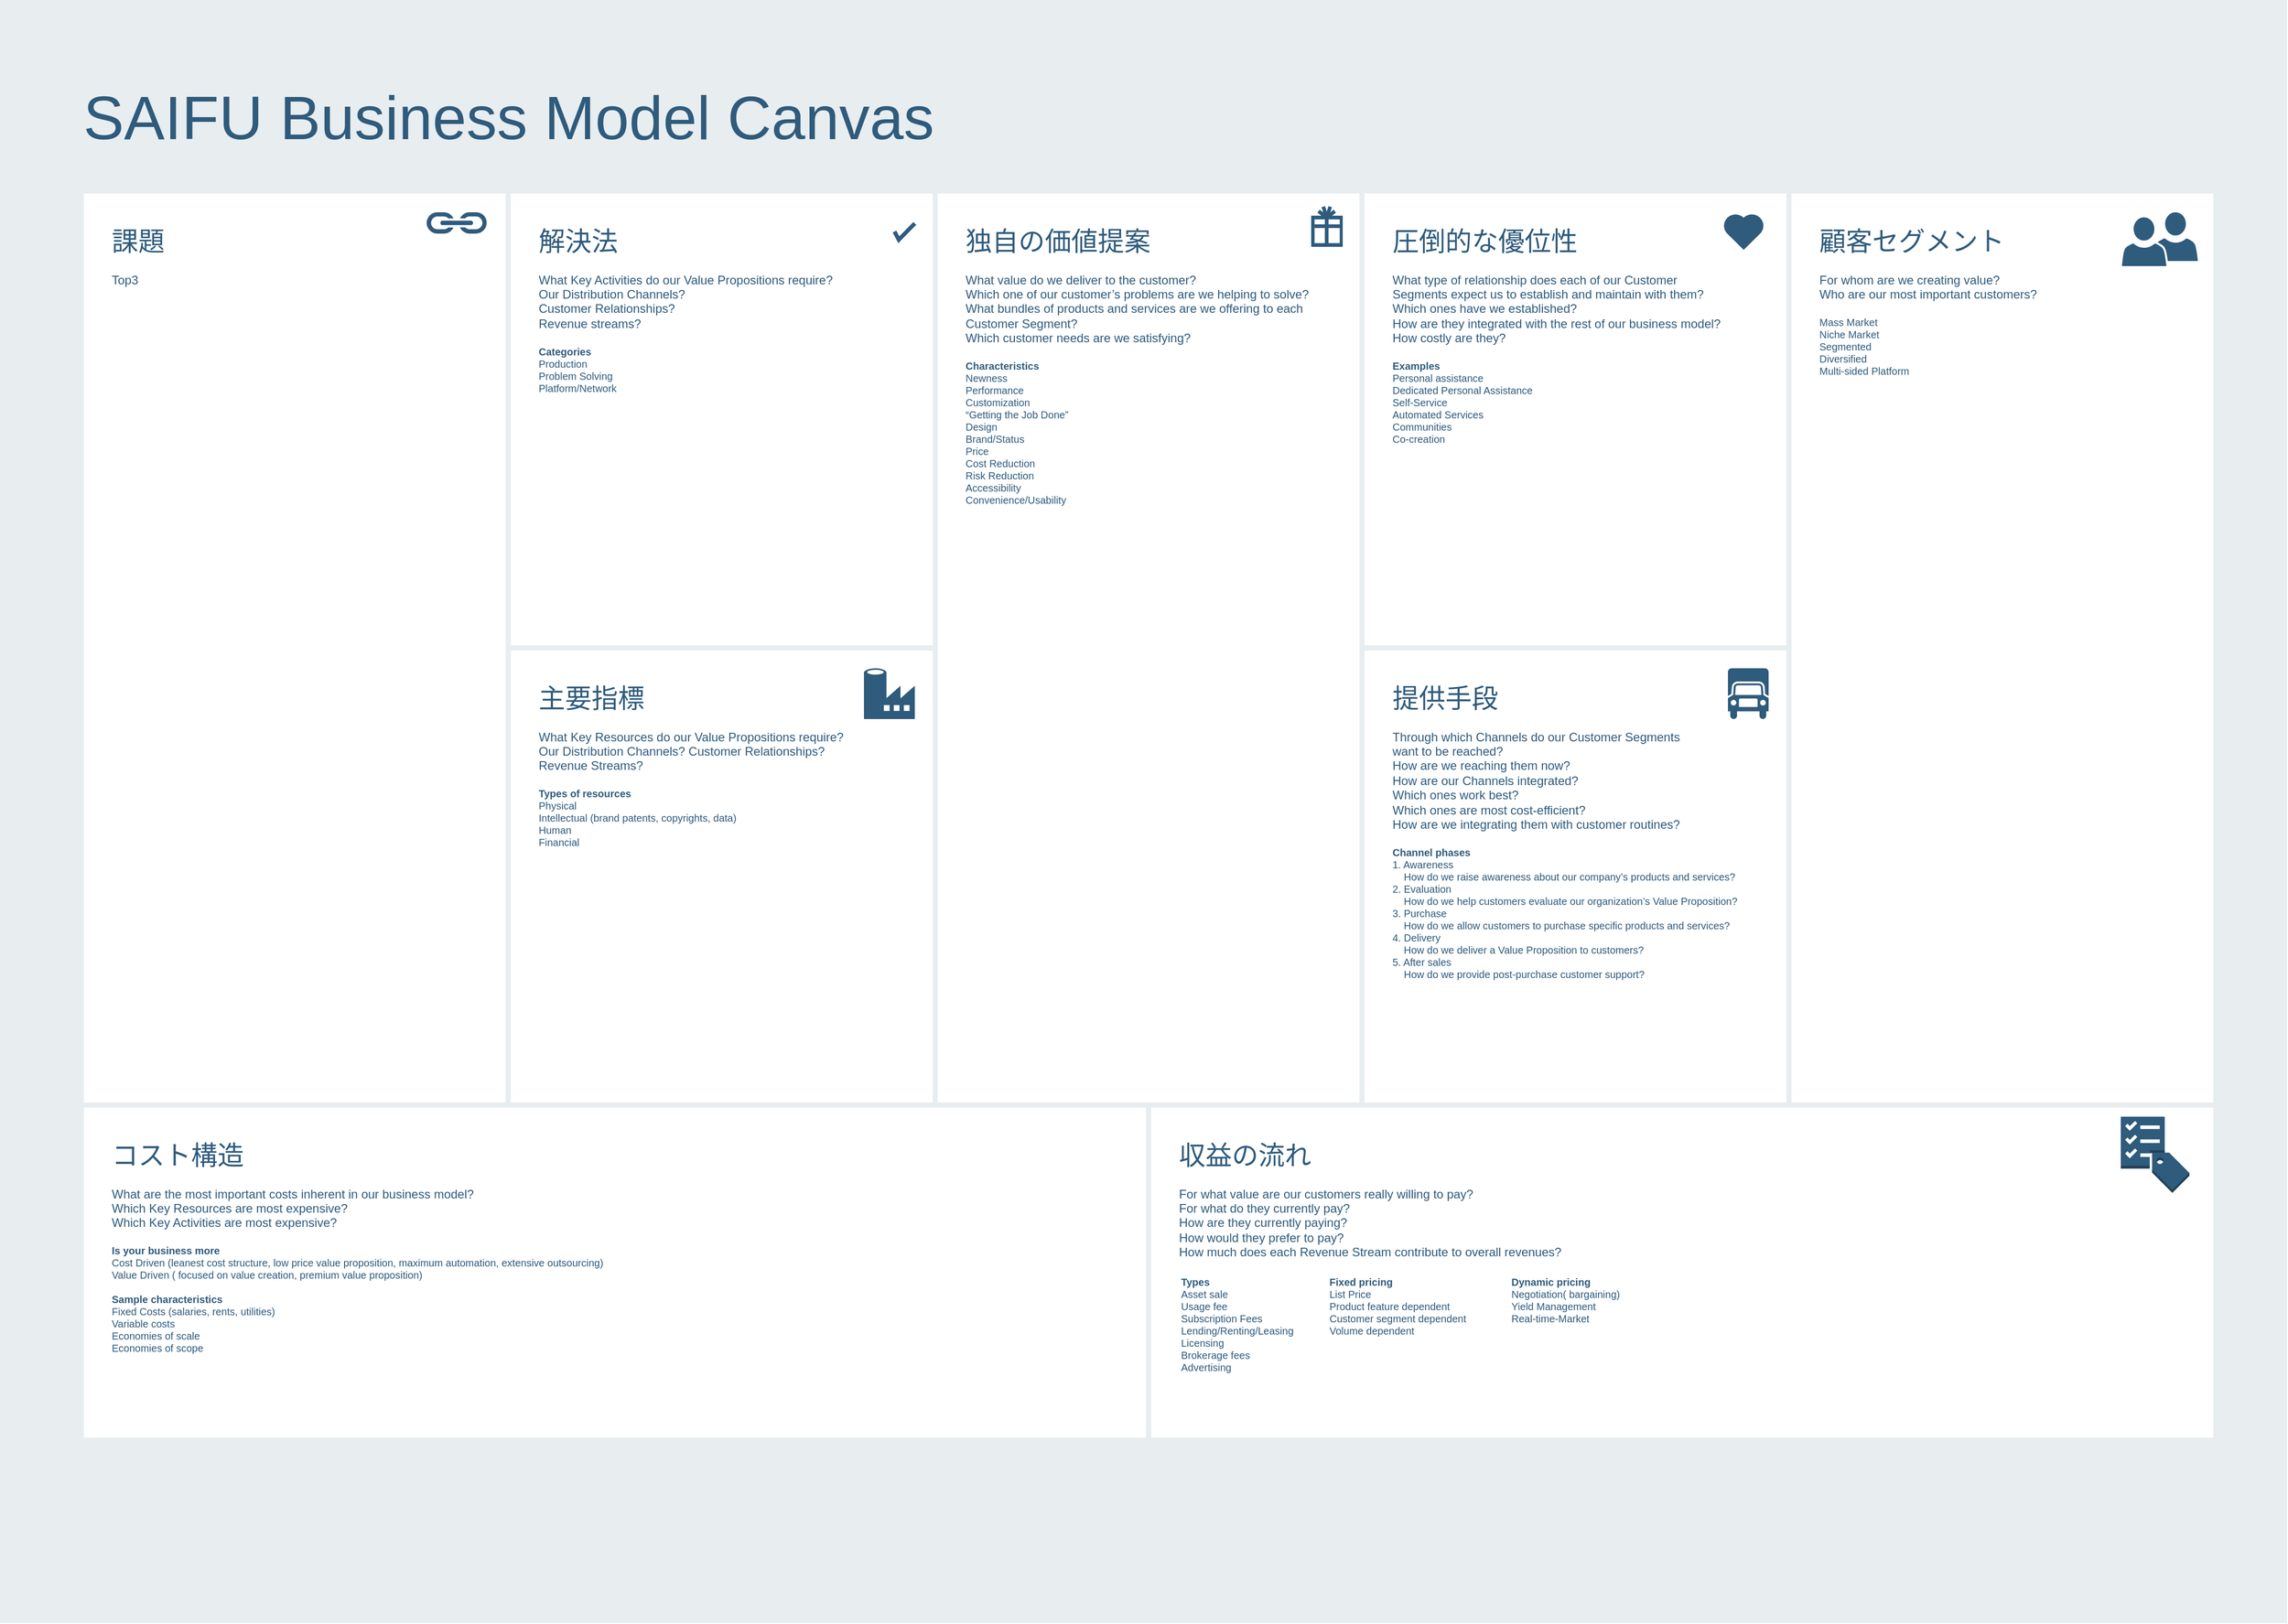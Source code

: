 <mxfile pages="3">
    <diagram id="PXbgpaWx_zOb6CSULYio" name="LeanCanvas">
        <mxGraphModel dx="1102" dy="563" grid="1" gridSize="10" guides="1" tooltips="1" connect="1" arrows="1" fold="1" page="1" pageScale="1" pageWidth="1169" pageHeight="827" math="0" shadow="0">
            <root>
                <mxCell id="Wdu5Wqdw0A0nMoDMASuV-0"/>
                <mxCell id="Wdu5Wqdw0A0nMoDMASuV-1" parent="Wdu5Wqdw0A0nMoDMASuV-0"/>
                <mxCell id="ozSw9ZhxZVdoF7WeQp9g-0" value="" style="rounded=0;whiteSpace=wrap;html=1;shadow=0;labelBackgroundColor=none;strokeColor=none;strokeWidth=3;fillColor=#e8edf0;fontSize=60;fontColor=#2F5B7C;align=left;" parent="Wdu5Wqdw0A0nMoDMASuV-1" vertex="1">
                    <mxGeometry x="20" y="20" width="2250" height="1598" as="geometry"/>
                </mxCell>
                <mxCell id="ozSw9ZhxZVdoF7WeQp9g-1" value="&lt;div style=&quot;font-size: 26px&quot;&gt;圧倒的な優位性&lt;/div&gt;&lt;div&gt;&lt;br&gt;&lt;/div&gt;&lt;div&gt;What type of relationship does each of our Customer&lt;/div&gt;&lt;div&gt;Segments expect us to establish and maintain with them?&lt;/div&gt;&lt;div&gt;Which ones have we established?&lt;/div&gt;&lt;div&gt;How are they integrated with the rest of our business model?&lt;/div&gt;&lt;div&gt;How costly are they?&lt;/div&gt;&lt;div&gt;&lt;br&gt;&lt;/div&gt;&lt;div style=&quot;font-size: 10px&quot;&gt;&lt;font style=&quot;font-size: 10px&quot;&gt;&lt;b&gt;Examples&lt;/b&gt;&lt;/font&gt;&lt;/div&gt;&lt;div style=&quot;font-size: 10px&quot;&gt;&lt;font style=&quot;font-size: 10px&quot;&gt;Personal assistance&lt;/font&gt;&lt;/div&gt;&lt;div style=&quot;font-size: 10px&quot;&gt;&lt;font style=&quot;font-size: 10px&quot;&gt;Dedicated Personal Assistance&lt;/font&gt;&lt;/div&gt;&lt;div style=&quot;font-size: 10px&quot;&gt;&lt;font style=&quot;font-size: 10px&quot;&gt;Self-Service&lt;/font&gt;&lt;/div&gt;&lt;div style=&quot;font-size: 10px&quot;&gt;&lt;font style=&quot;font-size: 10px&quot;&gt;Automated Services&lt;/font&gt;&lt;/div&gt;&lt;div style=&quot;font-size: 10px&quot;&gt;&lt;font style=&quot;font-size: 10px&quot;&gt;Communities&lt;/font&gt;&lt;/div&gt;&lt;div style=&quot;font-size: 10px&quot;&gt;&lt;font style=&quot;font-size: 10px&quot;&gt;Co-creation&lt;/font&gt;&lt;/div&gt;" style="rounded=0;whiteSpace=wrap;html=1;shadow=0;labelBackgroundColor=none;strokeColor=#e8edf0;strokeWidth=5;fillColor=#ffffff;fontSize=12;fontColor=#2F5B7C;align=left;verticalAlign=top;spacing=30;" parent="Wdu5Wqdw0A0nMoDMASuV-1" vertex="1">
                    <mxGeometry x="1360" y="208" width="420" height="450" as="geometry"/>
                </mxCell>
                <mxCell id="ozSw9ZhxZVdoF7WeQp9g-2" value="&lt;font&gt;&lt;span style=&quot;font-size: 26px&quot;&gt;課題&lt;/span&gt;&lt;br&gt;&lt;/font&gt;&lt;font style=&quot;font-size: 12px&quot;&gt;&lt;br style=&quot;font-size: 12px&quot;&gt;Top3&lt;br&gt;&lt;/font&gt;" style="rounded=0;whiteSpace=wrap;html=1;shadow=0;labelBackgroundColor=none;strokeColor=#e8edf0;strokeWidth=5;fillColor=#ffffff;fontSize=12;fontColor=#2F5B7C;align=left;verticalAlign=top;spacing=30;" parent="Wdu5Wqdw0A0nMoDMASuV-1" vertex="1">
                    <mxGeometry x="100" y="208" width="420" height="900" as="geometry"/>
                </mxCell>
                <mxCell id="ozSw9ZhxZVdoF7WeQp9g-3" value="&lt;font&gt;&lt;span style=&quot;font-size: 26px&quot;&gt;解決法&lt;/span&gt;&lt;br style=&quot;font-size: 12px&quot;&gt;&lt;/font&gt;&lt;font&gt;&lt;br style=&quot;font-size: 12px&quot;&gt;&lt;div&gt;What Key Activities do our Value Propositions require?&lt;/div&gt;&lt;div&gt;Our Distribution Channels?&lt;/div&gt;&lt;div&gt;Customer Relationships?&lt;/div&gt;&lt;div&gt;Revenue streams?&lt;/div&gt;&lt;div&gt;&lt;br&gt;&lt;/div&gt;&lt;/font&gt;&lt;div style=&quot;font-size: 10px&quot;&gt;&lt;div&gt;&lt;b&gt;Categories&lt;/b&gt;&lt;/div&gt;&lt;div&gt;Production&lt;/div&gt;&lt;div&gt;Problem Solving&lt;/div&gt;&lt;div&gt;Platform/Network&lt;/div&gt;&lt;/div&gt;&lt;div&gt;&lt;br&gt;&lt;/div&gt;" style="rounded=0;whiteSpace=wrap;html=1;shadow=0;labelBackgroundColor=none;strokeColor=#e8edf0;strokeWidth=5;fillColor=#ffffff;fontSize=12;fontColor=#2F5B7C;align=left;verticalAlign=top;spacing=30;" parent="Wdu5Wqdw0A0nMoDMASuV-1" vertex="1">
                    <mxGeometry x="520" y="208" width="420" height="450" as="geometry"/>
                </mxCell>
                <mxCell id="ozSw9ZhxZVdoF7WeQp9g-4" value="&lt;div&gt;&lt;span style=&quot;font-size: 26px&quot;&gt;主要指標&lt;/span&gt;&lt;/div&gt;&lt;div&gt;&lt;br&gt;&lt;/div&gt;&lt;div&gt;What Key Resources do our Value Propositions require?&lt;/div&gt;&lt;div&gt;Our Distribution Channels? Customer Relationships?&lt;/div&gt;&lt;div&gt;Revenue Streams?&lt;/div&gt;&lt;div&gt;&lt;br&gt;&lt;/div&gt;&lt;div style=&quot;font-size: 10px&quot;&gt;&lt;font style=&quot;font-size: 10px&quot;&gt;&lt;b&gt;Types of resources&lt;/b&gt;&lt;/font&gt;&lt;/div&gt;&lt;div style=&quot;font-size: 10px&quot;&gt;&lt;font style=&quot;font-size: 10px&quot;&gt;Physical&lt;/font&gt;&lt;/div&gt;&lt;div style=&quot;font-size: 10px&quot;&gt;&lt;font style=&quot;font-size: 10px&quot;&gt;Intellectual (brand patents, copyrights, data)&lt;/font&gt;&lt;/div&gt;&lt;div style=&quot;font-size: 10px&quot;&gt;&lt;font style=&quot;font-size: 10px&quot;&gt;Human&lt;/font&gt;&lt;/div&gt;&lt;div style=&quot;font-size: 10px&quot;&gt;&lt;font style=&quot;font-size: 10px&quot;&gt;Financial&lt;/font&gt;&lt;/div&gt;" style="rounded=0;whiteSpace=wrap;html=1;shadow=0;labelBackgroundColor=none;strokeColor=#e8edf0;strokeWidth=5;fillColor=#ffffff;fontSize=12;fontColor=#2F5B7C;align=left;verticalAlign=top;spacing=30;" parent="Wdu5Wqdw0A0nMoDMASuV-1" vertex="1">
                    <mxGeometry x="520" y="658" width="420" height="450" as="geometry"/>
                </mxCell>
                <mxCell id="ozSw9ZhxZVdoF7WeQp9g-5" value="&lt;div style=&quot;font-size: 26px&quot;&gt;独自の価値提案&lt;/div&gt;&lt;div&gt;&lt;br&gt;&lt;/div&gt;&lt;div&gt;What value do we deliver to the customer?&lt;/div&gt;&lt;div&gt;Which one of our customer’s problems are we helping to solve?&lt;/div&gt;&lt;div&gt;What bundles of products and services are we offering to each Customer Segment?&lt;/div&gt;&lt;div&gt;Which customer needs are we satisfying?&lt;/div&gt;&lt;div&gt;&lt;br&gt;&lt;/div&gt;&lt;div style=&quot;font-size: 10px&quot;&gt;&lt;font style=&quot;font-size: 10px&quot;&gt;&lt;b&gt;Characteristics&lt;/b&gt;&lt;/font&gt;&lt;/div&gt;&lt;div style=&quot;font-size: 10px&quot;&gt;&lt;font style=&quot;font-size: 10px&quot;&gt;Newness&lt;/font&gt;&lt;/div&gt;&lt;div style=&quot;font-size: 10px&quot;&gt;&lt;font style=&quot;font-size: 10px&quot;&gt;Performance&lt;/font&gt;&lt;/div&gt;&lt;div style=&quot;font-size: 10px&quot;&gt;&lt;font style=&quot;font-size: 10px&quot;&gt;Customization&lt;/font&gt;&lt;/div&gt;&lt;div style=&quot;font-size: 10px&quot;&gt;&lt;font style=&quot;font-size: 10px&quot;&gt;“Getting the Job Done”&lt;/font&gt;&lt;/div&gt;&lt;div style=&quot;font-size: 10px&quot;&gt;&lt;font style=&quot;font-size: 10px&quot;&gt;Design&lt;/font&gt;&lt;/div&gt;&lt;div style=&quot;font-size: 10px&quot;&gt;&lt;font style=&quot;font-size: 10px&quot;&gt;Brand/Status&lt;/font&gt;&lt;/div&gt;&lt;div style=&quot;font-size: 10px&quot;&gt;&lt;font style=&quot;font-size: 10px&quot;&gt;Price&lt;/font&gt;&lt;/div&gt;&lt;div style=&quot;font-size: 10px&quot;&gt;&lt;font style=&quot;font-size: 10px&quot;&gt;Cost Reduction&lt;/font&gt;&lt;/div&gt;&lt;div style=&quot;font-size: 10px&quot;&gt;&lt;font style=&quot;font-size: 10px&quot;&gt;Risk Reduction&lt;/font&gt;&lt;/div&gt;&lt;div style=&quot;font-size: 10px&quot;&gt;&lt;font style=&quot;font-size: 10px&quot;&gt;Accessibility&lt;/font&gt;&lt;/div&gt;&lt;div style=&quot;font-size: 10px&quot;&gt;&lt;font style=&quot;font-size: 10px&quot;&gt;Convenience/Usability&lt;/font&gt;&lt;/div&gt;&lt;div style=&quot;font-size: 10px&quot;&gt;&lt;br&gt;&lt;/div&gt;" style="rounded=0;whiteSpace=wrap;html=1;shadow=0;labelBackgroundColor=none;strokeColor=#e8edf0;strokeWidth=5;fillColor=#ffffff;fontSize=12;fontColor=#2F5B7C;align=left;verticalAlign=top;spacing=30;" parent="Wdu5Wqdw0A0nMoDMASuV-1" vertex="1">
                    <mxGeometry x="940" y="208" width="420" height="900" as="geometry"/>
                </mxCell>
                <mxCell id="ozSw9ZhxZVdoF7WeQp9g-6" value="&lt;div&gt;&lt;span style=&quot;font-size: 26px&quot;&gt;顧客セグメント&lt;/span&gt;&lt;/div&gt;&lt;div&gt;&lt;br&gt;&lt;/div&gt;&lt;div&gt;For whom are we creating value?&lt;/div&gt;&lt;div&gt;Who are our most important customers?&lt;/div&gt;&lt;div&gt;&lt;br&gt;&lt;/div&gt;&lt;div style=&quot;font-size: 10px&quot;&gt;&lt;font style=&quot;font-size: 10px&quot;&gt;Mass Market&lt;/font&gt;&lt;/div&gt;&lt;div style=&quot;font-size: 10px&quot;&gt;&lt;font style=&quot;font-size: 10px&quot;&gt;Niche Market&lt;/font&gt;&lt;/div&gt;&lt;div style=&quot;font-size: 10px&quot;&gt;&lt;font style=&quot;font-size: 10px&quot;&gt;Segmented&lt;/font&gt;&lt;/div&gt;&lt;div style=&quot;font-size: 10px&quot;&gt;&lt;font style=&quot;font-size: 10px&quot;&gt;Diversified&lt;/font&gt;&lt;/div&gt;&lt;div style=&quot;font-size: 10px&quot;&gt;&lt;font style=&quot;font-size: 10px&quot;&gt;Multi-sided Platform&lt;/font&gt;&lt;/div&gt;" style="rounded=0;whiteSpace=wrap;html=1;shadow=0;labelBackgroundColor=none;strokeColor=#e8edf0;strokeWidth=5;fillColor=#ffffff;fontSize=12;fontColor=#2F5B7C;align=left;verticalAlign=top;spacing=30;" parent="Wdu5Wqdw0A0nMoDMASuV-1" vertex="1">
                    <mxGeometry x="1780" y="208" width="420" height="900" as="geometry"/>
                </mxCell>
                <mxCell id="ozSw9ZhxZVdoF7WeQp9g-7" value="&lt;div&gt;&lt;span style=&quot;font-size: 26px&quot;&gt;提供手段&lt;/span&gt;&lt;/div&gt;&lt;div&gt;&lt;br&gt;&lt;/div&gt;&lt;div&gt;Through which Channels do our Customer Segments&lt;/div&gt;&lt;div&gt;want to be reached?&lt;/div&gt;&lt;div&gt;How are we reaching them now?&lt;/div&gt;&lt;div&gt;How are our Channels integrated?&lt;/div&gt;&lt;div&gt;Which ones work best?&lt;/div&gt;&lt;div&gt;Which ones are most cost-efficient?&lt;/div&gt;&lt;div&gt;How are we integrating them with customer routines?&lt;/div&gt;&lt;div&gt;&lt;br&gt;&lt;/div&gt;&lt;div style=&quot;font-size: 10px&quot;&gt;&lt;font style=&quot;font-size: 10px&quot;&gt;&lt;b&gt;Channel phases&lt;/b&gt;&lt;/font&gt;&lt;/div&gt;&lt;div style=&quot;font-size: 10px&quot;&gt;&lt;font style=&quot;font-size: 10px&quot;&gt;1. Awareness&lt;/font&gt;&lt;/div&gt;&lt;div style=&quot;font-size: 10px&quot;&gt;&lt;font style=&quot;font-size: 10px&quot;&gt;&amp;nbsp; &amp;nbsp; How do we raise awareness about our company’s products and services?&lt;/font&gt;&lt;/div&gt;&lt;div style=&quot;font-size: 10px&quot;&gt;&lt;font style=&quot;font-size: 10px&quot;&gt;2. Evaluation&lt;/font&gt;&lt;/div&gt;&lt;div style=&quot;font-size: 10px&quot;&gt;&lt;font style=&quot;font-size: 10px&quot;&gt;&amp;nbsp; &amp;nbsp; How do we help customers evaluate our organization’s Value Proposition?&lt;/font&gt;&lt;/div&gt;&lt;div style=&quot;font-size: 10px&quot;&gt;&lt;font style=&quot;font-size: 10px&quot;&gt;3. Purchase&lt;/font&gt;&lt;/div&gt;&lt;div style=&quot;font-size: 10px&quot;&gt;&lt;font style=&quot;font-size: 10px&quot;&gt;&amp;nbsp; &amp;nbsp; How do we allow customers to purchase specific products and services?&lt;/font&gt;&lt;/div&gt;&lt;div style=&quot;font-size: 10px&quot;&gt;&lt;font style=&quot;font-size: 10px&quot;&gt;4. Delivery&lt;/font&gt;&lt;/div&gt;&lt;div style=&quot;font-size: 10px&quot;&gt;&lt;font style=&quot;font-size: 10px&quot;&gt;&amp;nbsp; &amp;nbsp; How do we deliver a Value Proposition to customers?&lt;/font&gt;&lt;/div&gt;&lt;div style=&quot;font-size: 10px&quot;&gt;&lt;font style=&quot;font-size: 10px&quot;&gt;5. After sales&lt;/font&gt;&lt;/div&gt;&lt;div style=&quot;font-size: 10px&quot;&gt;&lt;font style=&quot;font-size: 10px&quot;&gt;&amp;nbsp; &amp;nbsp; How do we provide post-purchase customer support?&lt;/font&gt;&lt;/div&gt;&lt;div style=&quot;font-size: 10px&quot;&gt;&lt;br&gt;&lt;/div&gt;" style="rounded=0;whiteSpace=wrap;html=1;shadow=0;labelBackgroundColor=none;strokeColor=#e8edf0;strokeWidth=5;fillColor=#ffffff;fontSize=12;fontColor=#2F5B7C;align=left;verticalAlign=top;spacing=30;" parent="Wdu5Wqdw0A0nMoDMASuV-1" vertex="1">
                    <mxGeometry x="1360" y="658" width="420" height="450" as="geometry"/>
                </mxCell>
                <mxCell id="ozSw9ZhxZVdoF7WeQp9g-8" value="&lt;div style=&quot;font-size: 26px&quot;&gt;コスト構造&lt;/div&gt;&lt;div&gt;&lt;br&gt;&lt;/div&gt;&lt;div&gt;What are the most important costs inherent in our business model?&lt;/div&gt;&lt;div&gt;Which Key Resources are most expensive?&lt;/div&gt;&lt;div&gt;Which Key Activities are most expensive?&lt;/div&gt;&lt;div&gt;&lt;br&gt;&lt;/div&gt;&lt;div style=&quot;font-size: 10px&quot;&gt;&lt;font style=&quot;font-size: 10px&quot;&gt;&lt;b&gt;Is your business more&lt;/b&gt;&lt;/font&gt;&lt;/div&gt;&lt;div style=&quot;font-size: 10px&quot;&gt;&lt;font style=&quot;font-size: 10px&quot;&gt;Cost Driven (leanest cost structure, low price value proposition, maximum automation, extensive outsourcing)&lt;/font&gt;&lt;/div&gt;&lt;div style=&quot;font-size: 10px&quot;&gt;&lt;font style=&quot;font-size: 10px&quot;&gt;Value Driven ( focused on value creation, premium value proposition)&lt;/font&gt;&lt;/div&gt;&lt;div style=&quot;font-size: 10px&quot;&gt;&lt;font style=&quot;font-size: 10px&quot;&gt;&lt;br&gt;&lt;/font&gt;&lt;/div&gt;&lt;div style=&quot;font-size: 10px&quot;&gt;&lt;font style=&quot;font-size: 10px&quot;&gt;&lt;b&gt;Sample characteristics&lt;/b&gt;&lt;/font&gt;&lt;/div&gt;&lt;div style=&quot;font-size: 10px&quot;&gt;&lt;font style=&quot;font-size: 10px&quot;&gt;Fixed Costs (salaries, rents, utilities)&lt;/font&gt;&lt;/div&gt;&lt;div style=&quot;font-size: 10px&quot;&gt;&lt;font style=&quot;font-size: 10px&quot;&gt;Variable costs&lt;/font&gt;&lt;/div&gt;&lt;div style=&quot;font-size: 10px&quot;&gt;&lt;font style=&quot;font-size: 10px&quot;&gt;Economies of scale&lt;/font&gt;&lt;/div&gt;&lt;div style=&quot;font-size: 10px&quot;&gt;&lt;font style=&quot;font-size: 10px&quot;&gt;Economies of scope&lt;/font&gt;&lt;/div&gt;" style="rounded=0;whiteSpace=wrap;html=1;shadow=0;labelBackgroundColor=none;strokeColor=#e8edf0;strokeWidth=5;fillColor=#ffffff;fontSize=12;fontColor=#2F5B7C;align=left;verticalAlign=top;spacing=30;" parent="Wdu5Wqdw0A0nMoDMASuV-1" vertex="1">
                    <mxGeometry x="100" y="1108" width="1050" height="330" as="geometry"/>
                </mxCell>
                <mxCell id="ozSw9ZhxZVdoF7WeQp9g-9" value="&lt;div style=&quot;font-size: 26px&quot;&gt;収益の流れ&lt;/div&gt;&lt;div&gt;&lt;br&gt;&lt;/div&gt;&lt;div&gt;For what value are our customers really willing to pay?&lt;/div&gt;&lt;div&gt;For what do they currently pay?&lt;/div&gt;&lt;div&gt;How are they currently paying?&lt;/div&gt;&lt;div&gt;How would they prefer to pay?&lt;/div&gt;&lt;div&gt;How much does each Revenue Stream contribute to overall revenues?&lt;/div&gt;" style="rounded=0;whiteSpace=wrap;html=1;shadow=0;labelBackgroundColor=none;strokeColor=#e8edf0;strokeWidth=5;fillColor=#ffffff;fontSize=12;fontColor=#2F5B7C;align=left;verticalAlign=top;spacing=30;" parent="Wdu5Wqdw0A0nMoDMASuV-1" vertex="1">
                    <mxGeometry x="1150" y="1108" width="1050" height="330" as="geometry"/>
                </mxCell>
                <mxCell id="ozSw9ZhxZVdoF7WeQp9g-10" value="SAIFU Business Model Canvas" style="text;html=1;resizable=0;points=[];autosize=1;align=left;verticalAlign=top;spacingTop=-4;fontSize=60;fontColor=#2F5B7C;" parent="Wdu5Wqdw0A0nMoDMASuV-1" vertex="1">
                    <mxGeometry x="100" y="98" width="850" height="70" as="geometry"/>
                </mxCell>
                <mxCell id="ozSw9ZhxZVdoF7WeQp9g-11" value="" style="html=1;verticalLabelPosition=bottom;labelBackgroundColor=#ffffff;verticalAlign=top;shadow=0;dashed=0;strokeWidth=4;shape=mxgraph.ios7.misc.check;strokeColor=#2F5B7C;fillColor=#ffffff;gradientColor=none;fontSize=12;fontColor=#2F5B7C;align=left;" parent="Wdu5Wqdw0A0nMoDMASuV-1" vertex="1">
                    <mxGeometry x="900" y="240" width="20" height="16" as="geometry"/>
                </mxCell>
                <mxCell id="ozSw9ZhxZVdoF7WeQp9g-12" value="" style="shape=mxgraph.signs.travel.present;html=1;fillColor=#2F5B7C;strokeColor=none;verticalLabelPosition=bottom;verticalAlign=top;align=center;shadow=0;labelBackgroundColor=none;fontSize=12;fontColor=#2F5B7C;" parent="Wdu5Wqdw0A0nMoDMASuV-1" vertex="1">
                    <mxGeometry x="1310" y="223" width="31" height="40" as="geometry"/>
                </mxCell>
                <mxCell id="ozSw9ZhxZVdoF7WeQp9g-13" value="" style="html=1;verticalLabelPosition=bottom;labelBackgroundColor=#ffffff;verticalAlign=top;strokeWidth=3;strokeColor=none;fillColor=#2F5B7C;shadow=0;dashed=0;shape=mxgraph.ios7.icons.heart;fontSize=12;fontColor=#2F5B7C;align=left;" parent="Wdu5Wqdw0A0nMoDMASuV-1" vertex="1">
                    <mxGeometry x="1715.0" y="230" width="41" height="36" as="geometry"/>
                </mxCell>
                <mxCell id="ozSw9ZhxZVdoF7WeQp9g-14" value="&lt;div style=&quot;font-size: 10px&quot;&gt;&lt;b&gt;Dynamic pricing&lt;/b&gt;&lt;/div&gt;&lt;div style=&quot;font-size: 10px&quot;&gt;Negotiation( bargaining)&lt;/div&gt;&lt;div style=&quot;font-size: 10px&quot;&gt;Yield Management&lt;/div&gt;&lt;div style=&quot;font-size: 10px&quot;&gt;Real-time-Market&lt;/div&gt;" style="text;html=1;resizable=0;points=[];autosize=1;align=left;verticalAlign=top;spacingTop=-4;fontSize=10;fontColor=#2F5B7C;" parent="Wdu5Wqdw0A0nMoDMASuV-1" vertex="1">
                    <mxGeometry x="1504.5" y="1274" width="120" height="50" as="geometry"/>
                </mxCell>
                <mxCell id="ozSw9ZhxZVdoF7WeQp9g-15" value="&lt;div style=&quot;font-size: 10px&quot;&gt;&lt;b&gt;Fixed pricing&lt;/b&gt;&lt;/div&gt;&lt;div style=&quot;font-size: 10px&quot;&gt;List Price&lt;/div&gt;&lt;div style=&quot;font-size: 10px&quot;&gt;Product feature dependent&lt;/div&gt;&lt;div style=&quot;font-size: 10px&quot;&gt;Customer segment dependent&lt;/div&gt;&lt;div style=&quot;font-size: 10px&quot;&gt;Volume dependent&lt;/div&gt;" style="text;html=1;resizable=0;points=[];autosize=1;align=left;verticalAlign=top;spacingTop=-4;fontSize=10;fontColor=#2F5B7C;" parent="Wdu5Wqdw0A0nMoDMASuV-1" vertex="1">
                    <mxGeometry x="1325.5" y="1274" width="150" height="60" as="geometry"/>
                </mxCell>
                <mxCell id="ozSw9ZhxZVdoF7WeQp9g-16" value="&lt;div style=&quot;font-size: 10px&quot;&gt;&lt;b&gt;Types&lt;/b&gt;&lt;/div&gt;&lt;div style=&quot;font-size: 10px&quot;&gt;Asset sale&lt;/div&gt;&lt;div style=&quot;font-size: 10px&quot;&gt;Usage fee&lt;/div&gt;&lt;div style=&quot;font-size: 10px&quot;&gt;Subscription Fees&lt;/div&gt;&lt;div style=&quot;font-size: 10px&quot;&gt;Lending/Renting/Leasing&lt;/div&gt;&lt;div style=&quot;font-size: 10px&quot;&gt;Licensing&lt;/div&gt;&lt;div style=&quot;font-size: 10px&quot;&gt;Brokerage fees&lt;/div&gt;&lt;div style=&quot;font-size: 10px&quot;&gt;Advertising&lt;/div&gt;" style="text;html=1;resizable=0;points=[];autosize=1;align=left;verticalAlign=top;spacingTop=-4;fontSize=10;fontColor=#2F5B7C;" parent="Wdu5Wqdw0A0nMoDMASuV-1" vertex="1">
                    <mxGeometry x="1180" y="1274" width="130" height="100" as="geometry"/>
                </mxCell>
                <mxCell id="ozSw9ZhxZVdoF7WeQp9g-17" value="" style="shadow=0;dashed=0;html=1;strokeColor=none;labelPosition=center;verticalLabelPosition=bottom;verticalAlign=top;shape=mxgraph.mscae.cloud.data_factory;fillColor=#2F5B7C;labelBackgroundColor=none;fontSize=10;fontColor=#2F5B7C;align=left;" parent="Wdu5Wqdw0A0nMoDMASuV-1" vertex="1">
                    <mxGeometry x="870" y="678" width="50" height="50" as="geometry"/>
                </mxCell>
                <mxCell id="ozSw9ZhxZVdoF7WeQp9g-18" value="" style="shape=mxgraph.signs.transportation.truck_6;html=1;fillColor=#2F5B7C;strokeColor=none;verticalLabelPosition=bottom;verticalAlign=top;align=center;shadow=0;labelBackgroundColor=none;fontSize=10;fontColor=#2F5B7C;aspect=fixed;" parent="Wdu5Wqdw0A0nMoDMASuV-1" vertex="1">
                    <mxGeometry x="1720" y="678" width="40" height="50" as="geometry"/>
                </mxCell>
                <mxCell id="ozSw9ZhxZVdoF7WeQp9g-19" value="" style="shape=image;html=1;verticalAlign=top;verticalLabelPosition=bottom;labelBackgroundColor=#ffffff;imageAspect=0;aspect=fixed;image=https://cdn4.iconfinder.com/data/icons/evil-icons-user-interface/64/price-128.png;shadow=0;strokeColor=#e8edf0;strokeWidth=3;fillColor=#2F5B7C;gradientColor=none;fontSize=10;fontColor=#2F5B7C;align=left;" parent="Wdu5Wqdw0A0nMoDMASuV-1" vertex="1">
                    <mxGeometry x="1084" y="1128" width="58" height="58" as="geometry"/>
                </mxCell>
                <mxCell id="ozSw9ZhxZVdoF7WeQp9g-20" value="" style="dashed=0;html=1;shape=mxgraph.aws3.checklist_cost;fillColor=#2F5B7C;gradientColor=none;shadow=0;labelBackgroundColor=none;strokeColor=none;strokeWidth=3;fontSize=10;fontColor=#2F5B7C;align=left;" parent="Wdu5Wqdw0A0nMoDMASuV-1" vertex="1">
                    <mxGeometry x="2106.5" y="1119.5" width="67.5" height="75" as="geometry"/>
                </mxCell>
                <mxCell id="ozSw9ZhxZVdoF7WeQp9g-21" value="" style="shadow=0;dashed=0;html=1;strokeColor=none;fillColor=#2F5B7C;labelPosition=center;verticalLabelPosition=bottom;verticalAlign=top;outlineConnect=0;shape=mxgraph.office.concepts.link;labelBackgroundColor=none;fontSize=10;fontColor=#000000;align=left;" parent="Wdu5Wqdw0A0nMoDMASuV-1" vertex="1">
                    <mxGeometry x="439" y="229" width="61" height="21" as="geometry"/>
                </mxCell>
                <mxCell id="ozSw9ZhxZVdoF7WeQp9g-22" value="" style="group" parent="Wdu5Wqdw0A0nMoDMASuV-1" vertex="1" connectable="0">
                    <mxGeometry x="2106.5" y="233" width="69" height="50" as="geometry"/>
                </mxCell>
                <mxCell id="ozSw9ZhxZVdoF7WeQp9g-23" value="" style="shadow=0;dashed=0;html=1;strokeColor=#FFFFFF;labelPosition=center;verticalLabelPosition=bottom;verticalAlign=top;outlineConnect=0;shape=mxgraph.office.users.user;fillColor=#2F5B7C;labelBackgroundColor=none;fontSize=10;fontColor=#000000;align=left;strokeWidth=2;" parent="ozSw9ZhxZVdoF7WeQp9g-22" vertex="1">
                    <mxGeometry x="31" y="-5" width="46" height="50" as="geometry"/>
                </mxCell>
                <mxCell id="ozSw9ZhxZVdoF7WeQp9g-24" value="" style="shadow=0;dashed=0;html=1;strokeColor=#FFFFFF;labelPosition=center;verticalLabelPosition=bottom;verticalAlign=top;outlineConnect=0;shape=mxgraph.office.users.user;fillColor=#2F5B7C;labelBackgroundColor=none;fontSize=10;fontColor=#000000;align=left;strokeWidth=2;" parent="ozSw9ZhxZVdoF7WeQp9g-22" vertex="1">
                    <mxGeometry width="46" height="50" as="geometry"/>
                </mxCell>
            </root>
        </mxGraphModel>
    </diagram>
    <diagram id="9fEFlt9d-dm433M7lzdT" name="UseCase">
        &#xa;
        <mxGraphModel dx="1102" dy="563" grid="1" gridSize="10" guides="1" tooltips="1" connect="1" arrows="1" fold="1" page="1" pageScale="1" pageWidth="1169" pageHeight="827" math="0" shadow="0">
            &#xa;
            <root>
                &#xa;
                <mxCell id="z3kBNBNMOMFs_i7XtFFf-0"/>
                &#xa;
                <mxCell id="z3kBNBNMOMFs_i7XtFFf-1" parent="z3kBNBNMOMFs_i7XtFFf-0"/>
                &#xa;
            </root>
            &#xa;
        </mxGraphModel>
        &#xa;
    </diagram>
    <diagram id="FkctUXYuM5iIVwWejlsI" name="ScreenTransition">
        <mxGraphModel dx="1102" dy="655" grid="1" gridSize="10" guides="1" tooltips="1" connect="1" arrows="1" fold="1" page="1" pageScale="1" pageWidth="1169" pageHeight="1654" math="0" shadow="0">
            <root>
                <mxCell id="KirR_vz-1is4Dw7YNNzK-0"/>
                <mxCell id="KirR_vz-1is4Dw7YNNzK-1" parent="KirR_vz-1is4Dw7YNNzK-0"/>
                <mxCell id="KirR_vz-1is4Dw7YNNzK-19" style="edgeStyle=elbowEdgeStyle;rounded=0;orthogonalLoop=1;jettySize=auto;html=1;exitX=1;exitY=0.5;exitDx=0;exitDy=0;exitPerimeter=0;entryX=0;entryY=0.5;entryDx=0;entryDy=0;entryPerimeter=0;" parent="KirR_vz-1is4Dw7YNNzK-1" source="KirR_vz-1is4Dw7YNNzK-2" target="KirR_vz-1is4Dw7YNNzK-4" edge="1">
                    <mxGeometry relative="1" as="geometry"/>
                </mxCell>
                <mxCell id="KirR_vz-1is4Dw7YNNzK-20" style="edgeStyle=none;rounded=0;orthogonalLoop=1;jettySize=auto;html=1;exitX=1;exitY=0.5;exitDx=0;exitDy=0;exitPerimeter=0;entryX=0;entryY=0.5;entryDx=0;entryDy=0;entryPerimeter=0;" parent="KirR_vz-1is4Dw7YNNzK-1" source="KirR_vz-1is4Dw7YNNzK-2" target="KirR_vz-1is4Dw7YNNzK-8" edge="1">
                    <mxGeometry relative="1" as="geometry"/>
                </mxCell>
                <mxCell id="KirR_vz-1is4Dw7YNNzK-2" value="Landing Page" style="html=1;strokeColor=none;fillColor=#0079D6;labelPosition=center;verticalLabelPosition=middle;verticalAlign=top;align=center;fontSize=12;outlineConnect=0;spacingTop=-6;fontColor=#FFFFFF;shape=mxgraph.sitemap.page;" parent="KirR_vz-1is4Dw7YNNzK-1" vertex="1">
                    <mxGeometry x="120" y="340" width="120" height="70" as="geometry"/>
                </mxCell>
                <mxCell id="KirR_vz-1is4Dw7YNNzK-4" value="SignIn" style="html=1;strokeColor=none;fillColor=#0079D6;labelPosition=center;verticalLabelPosition=middle;verticalAlign=top;align=center;fontSize=12;outlineConnect=0;spacingTop=-6;fontColor=#FFFFFF;shape=mxgraph.sitemap.login;" parent="KirR_vz-1is4Dw7YNNzK-1" vertex="1">
                    <mxGeometry x="320" y="490" width="120" height="70" as="geometry"/>
                </mxCell>
                <mxCell id="KirR_vz-1is4Dw7YNNzK-5" value="Home" style="html=1;strokeColor=none;fillColor=#0079D6;labelPosition=center;verticalLabelPosition=middle;verticalAlign=top;align=center;fontSize=12;outlineConnect=0;spacingTop=-6;fontColor=#FFFFFF;shape=mxgraph.sitemap.home;" parent="KirR_vz-1is4Dw7YNNzK-1" vertex="1">
                    <mxGeometry x="520" y="490" width="120" height="70" as="geometry"/>
                </mxCell>
                <mxCell id="KirR_vz-1is4Dw7YNNzK-6" value="Income Record Edit" style="html=1;strokeColor=none;fillColor=#0079D6;labelPosition=center;verticalLabelPosition=middle;verticalAlign=top;align=center;fontSize=12;outlineConnect=0;spacingTop=-6;fontColor=#FFFFFF;shape=mxgraph.sitemap.form;" parent="KirR_vz-1is4Dw7YNNzK-1" vertex="1">
                    <mxGeometry x="920" y="170" width="120" height="70" as="geometry"/>
                </mxCell>
                <mxCell id="KirR_vz-1is4Dw7YNNzK-7" value="Income Dashboard" style="html=1;strokeColor=none;fillColor=#0079D6;labelPosition=center;verticalLabelPosition=middle;verticalAlign=top;align=center;fontSize=12;outlineConnect=0;spacingTop=-6;fontColor=#FFFFFF;shape=mxgraph.sitemap.chart;" parent="KirR_vz-1is4Dw7YNNzK-1" vertex="1">
                    <mxGeometry x="720" y="124" width="120" height="70" as="geometry"/>
                </mxCell>
                <mxCell id="KirR_vz-1is4Dw7YNNzK-8" value="SignUp" style="html=1;strokeColor=none;fillColor=#0079D6;labelPosition=center;verticalLabelPosition=middle;verticalAlign=top;align=center;fontSize=12;outlineConnect=0;spacingTop=-6;fontColor=#FFFFFF;shape=mxgraph.sitemap.form;" parent="KirR_vz-1is4Dw7YNNzK-1" vertex="1">
                    <mxGeometry x="320" y="340" width="120" height="70" as="geometry"/>
                </mxCell>
                <mxCell id="KirR_vz-1is4Dw7YNNzK-9" value="Expense Category Edit" style="html=1;strokeColor=none;fillColor=#0079D6;labelPosition=center;verticalLabelPosition=middle;verticalAlign=top;align=center;fontSize=12;outlineConnect=0;spacingTop=-6;fontColor=#FFFFFF;shape=mxgraph.sitemap.form;" parent="KirR_vz-1is4Dw7YNNzK-1" vertex="1">
                    <mxGeometry x="920" y="260" width="120" height="70" as="geometry"/>
                </mxCell>
                <mxCell id="KirR_vz-1is4Dw7YNNzK-10" value="Expense Dashboard" style="html=1;strokeColor=none;fillColor=#0079D6;labelPosition=center;verticalLabelPosition=middle;verticalAlign=top;align=center;fontSize=12;outlineConnect=0;spacingTop=-6;fontColor=#FFFFFF;shape=mxgraph.sitemap.chart;" parent="KirR_vz-1is4Dw7YNNzK-1" vertex="1">
                    <mxGeometry x="720" y="300" width="120" height="70" as="geometry"/>
                </mxCell>
                <mxCell id="KirR_vz-1is4Dw7YNNzK-11" value="Asset Item Edit" style="html=1;strokeColor=none;fillColor=#0079D6;labelPosition=center;verticalLabelPosition=middle;verticalAlign=top;align=center;fontSize=12;outlineConnect=0;spacingTop=-6;fontColor=#FFFFFF;shape=mxgraph.sitemap.form;" parent="KirR_vz-1is4Dw7YNNzK-1" vertex="1">
                    <mxGeometry x="920" y="640" width="120" height="70" as="geometry"/>
                </mxCell>
                <mxCell id="KirR_vz-1is4Dw7YNNzK-12" value="Asset Dashboard" style="html=1;strokeColor=none;fillColor=#0079D6;labelPosition=center;verticalLabelPosition=middle;verticalAlign=top;align=center;fontSize=12;outlineConnect=0;spacingTop=-6;fontColor=#FFFFFF;shape=mxgraph.sitemap.chart;" parent="KirR_vz-1is4Dw7YNNzK-1" vertex="1">
                    <mxGeometry x="720" y="734" width="120" height="70" as="geometry"/>
                </mxCell>
                <mxCell id="KirR_vz-1is4Dw7YNNzK-13" value="Debt Record Edit" style="html=1;strokeColor=none;fillColor=#0079D6;labelPosition=center;verticalLabelPosition=middle;verticalAlign=top;align=center;fontSize=12;outlineConnect=0;spacingTop=-6;fontColor=#FFFFFF;shape=mxgraph.sitemap.form;" parent="KirR_vz-1is4Dw7YNNzK-1" vertex="1">
                    <mxGeometry x="920" y="1103" width="120" height="70" as="geometry"/>
                </mxCell>
                <mxCell id="KirR_vz-1is4Dw7YNNzK-14" value="Debt Dashboard" style="html=1;strokeColor=none;fillColor=#0079D6;labelPosition=center;verticalLabelPosition=middle;verticalAlign=top;align=center;fontSize=12;outlineConnect=0;spacingTop=-6;fontColor=#FFFFFF;shape=mxgraph.sitemap.chart;" parent="KirR_vz-1is4Dw7YNNzK-1" vertex="1">
                    <mxGeometry x="720" y="1013" width="120" height="70" as="geometry"/>
                </mxCell>
                <mxCell id="KirR_vz-1is4Dw7YNNzK-15" value="Settings" style="html=1;strokeColor=none;fillColor=#0079D6;labelPosition=center;verticalLabelPosition=middle;verticalAlign=top;align=center;fontSize=12;outlineConnect=0;spacingTop=-6;fontColor=#FFFFFF;shape=mxgraph.sitemap.settings;" parent="KirR_vz-1is4Dw7YNNzK-1" vertex="1">
                    <mxGeometry x="720" y="1300" width="120" height="70" as="geometry"/>
                </mxCell>
                <mxCell id="KirR_vz-1is4Dw7YNNzK-16" value="Saifu Record Edit" style="html=1;strokeColor=none;fillColor=#0079D6;labelPosition=center;verticalLabelPosition=middle;verticalAlign=top;align=center;fontSize=12;outlineConnect=0;spacingTop=-6;fontColor=#FFFFFF;shape=mxgraph.sitemap.form;" parent="KirR_vz-1is4Dw7YNNzK-1" vertex="1">
                    <mxGeometry x="920" y="540" width="120" height="70" as="geometry"/>
                </mxCell>
                <mxCell id="KirR_vz-1is4Dw7YNNzK-17" value="Safiu Dashboard" style="html=1;strokeColor=none;fillColor=#0079D6;labelPosition=center;verticalLabelPosition=middle;verticalAlign=top;align=center;fontSize=12;outlineConnect=0;spacingTop=-6;fontColor=#FFFFFF;shape=mxgraph.sitemap.chart;" parent="KirR_vz-1is4Dw7YNNzK-1" vertex="1">
                    <mxGeometry x="720" y="490" width="120" height="70" as="geometry"/>
                </mxCell>
                <mxCell id="KirR_vz-1is4Dw7YNNzK-21" style="edgeStyle=elbowEdgeStyle;rounded=0;orthogonalLoop=1;jettySize=auto;html=1;exitX=1;exitY=0.5;exitDx=0;exitDy=0;exitPerimeter=0;entryX=0;entryY=0.5;entryDx=0;entryDy=0;entryPerimeter=0;" parent="KirR_vz-1is4Dw7YNNzK-1" source="KirR_vz-1is4Dw7YNNzK-4" target="KirR_vz-1is4Dw7YNNzK-5" edge="1">
                    <mxGeometry relative="1" as="geometry">
                        <mxPoint x="230" y="425" as="sourcePoint"/>
                        <mxPoint x="310" y="535" as="targetPoint"/>
                    </mxGeometry>
                </mxCell>
                <mxCell id="KirR_vz-1is4Dw7YNNzK-22" style="edgeStyle=elbowEdgeStyle;rounded=0;orthogonalLoop=1;jettySize=auto;html=1;exitX=1;exitY=0.5;exitDx=0;exitDy=0;exitPerimeter=0;entryX=0;entryY=0.5;entryDx=0;entryDy=0;entryPerimeter=0;" parent="KirR_vz-1is4Dw7YNNzK-1" source="KirR_vz-1is4Dw7YNNzK-5" target="KirR_vz-1is4Dw7YNNzK-15" edge="1">
                    <mxGeometry relative="1" as="geometry">
                        <mxPoint x="450" y="175" as="sourcePoint"/>
                        <mxPoint x="530" y="175" as="targetPoint"/>
                    </mxGeometry>
                </mxCell>
                <mxCell id="KirR_vz-1is4Dw7YNNzK-23" style="edgeStyle=elbowEdgeStyle;rounded=0;orthogonalLoop=1;jettySize=auto;html=1;exitX=1;exitY=0.5;exitDx=0;exitDy=0;exitPerimeter=0;entryX=0;entryY=0.5;entryDx=0;entryDy=0;entryPerimeter=0;" parent="KirR_vz-1is4Dw7YNNzK-1" source="KirR_vz-1is4Dw7YNNzK-5" target="KirR_vz-1is4Dw7YNNzK-7" edge="1">
                    <mxGeometry relative="1" as="geometry">
                        <mxPoint x="650" y="175" as="sourcePoint"/>
                        <mxPoint x="730" y="754" as="targetPoint"/>
                    </mxGeometry>
                </mxCell>
                <mxCell id="KirR_vz-1is4Dw7YNNzK-24" style="edgeStyle=elbowEdgeStyle;rounded=0;orthogonalLoop=1;jettySize=auto;html=1;exitX=1;exitY=0.5;exitDx=0;exitDy=0;exitPerimeter=0;entryX=0;entryY=0.5;entryDx=0;entryDy=0;entryPerimeter=0;" parent="KirR_vz-1is4Dw7YNNzK-1" source="KirR_vz-1is4Dw7YNNzK-7" target="KirR_vz-1is4Dw7YNNzK-6" edge="1">
                    <mxGeometry relative="1" as="geometry">
                        <mxPoint x="650" y="235" as="sourcePoint"/>
                        <mxPoint x="730" y="125" as="targetPoint"/>
                    </mxGeometry>
                </mxCell>
                <mxCell id="KirR_vz-1is4Dw7YNNzK-25" style="edgeStyle=elbowEdgeStyle;rounded=0;orthogonalLoop=1;jettySize=auto;html=1;exitX=1;exitY=0.5;exitDx=0;exitDy=0;exitPerimeter=0;entryX=0;entryY=0.5;entryDx=0;entryDy=0;entryPerimeter=0;" parent="KirR_vz-1is4Dw7YNNzK-1" source="KirR_vz-1is4Dw7YNNzK-5" target="KirR_vz-1is4Dw7YNNzK-10" edge="1">
                    <mxGeometry relative="1" as="geometry">
                        <mxPoint x="650" y="175" as="sourcePoint"/>
                        <mxPoint x="730" y="65" as="targetPoint"/>
                    </mxGeometry>
                </mxCell>
                <mxCell id="KirR_vz-1is4Dw7YNNzK-26" style="edgeStyle=elbowEdgeStyle;rounded=0;orthogonalLoop=1;jettySize=auto;html=1;exitX=1;exitY=0.5;exitDx=0;exitDy=0;exitPerimeter=0;entryX=0;entryY=0.5;entryDx=0;entryDy=0;entryPerimeter=0;" parent="KirR_vz-1is4Dw7YNNzK-1" source="KirR_vz-1is4Dw7YNNzK-10" target="KirR_vz-1is4Dw7YNNzK-9" edge="1">
                    <mxGeometry relative="1" as="geometry">
                        <mxPoint x="660" y="520" as="sourcePoint"/>
                        <mxPoint x="740" y="410" as="targetPoint"/>
                    </mxGeometry>
                </mxCell>
                <mxCell id="KirR_vz-1is4Dw7YNNzK-27" style="edgeStyle=elbowEdgeStyle;rounded=0;orthogonalLoop=1;jettySize=auto;html=1;exitX=1;exitY=0.5;exitDx=0;exitDy=0;exitPerimeter=0;entryX=0;entryY=0.5;entryDx=0;entryDy=0;entryPerimeter=0;" parent="KirR_vz-1is4Dw7YNNzK-1" source="KirR_vz-1is4Dw7YNNzK-12" target="KirR_vz-1is4Dw7YNNzK-11" edge="1">
                    <mxGeometry relative="1" as="geometry">
                        <mxPoint x="850" y="585" as="sourcePoint"/>
                        <mxPoint x="930" y="585" as="targetPoint"/>
                    </mxGeometry>
                </mxCell>
                <mxCell id="KirR_vz-1is4Dw7YNNzK-28" value="Asset Record Edit" style="html=1;strokeColor=none;fillColor=#0079D6;labelPosition=center;verticalLabelPosition=middle;verticalAlign=top;align=center;fontSize=12;outlineConnect=0;spacingTop=-6;fontColor=#FFFFFF;shape=mxgraph.sitemap.form;" parent="KirR_vz-1is4Dw7YNNzK-1" vertex="1">
                    <mxGeometry x="920" y="824" width="120" height="70" as="geometry"/>
                </mxCell>
                <mxCell id="KirR_vz-1is4Dw7YNNzK-29" style="edgeStyle=elbowEdgeStyle;rounded=0;orthogonalLoop=1;jettySize=auto;html=1;exitX=1;exitY=0.5;exitDx=0;exitDy=0;exitPerimeter=0;entryX=0;entryY=0.5;entryDx=0;entryDy=0;entryPerimeter=0;" parent="KirR_vz-1is4Dw7YNNzK-1" source="KirR_vz-1is4Dw7YNNzK-12" target="KirR_vz-1is4Dw7YNNzK-28" edge="1">
                    <mxGeometry relative="1" as="geometry">
                        <mxPoint x="850" y="715" as="sourcePoint"/>
                        <mxPoint x="930" y="685" as="targetPoint"/>
                    </mxGeometry>
                </mxCell>
                <mxCell id="KirR_vz-1is4Dw7YNNzK-30" style="edgeStyle=elbowEdgeStyle;rounded=0;orthogonalLoop=1;jettySize=auto;html=1;exitX=1;exitY=0.5;exitDx=0;exitDy=0;exitPerimeter=0;" parent="KirR_vz-1is4Dw7YNNzK-1" source="KirR_vz-1is4Dw7YNNzK-5" target="KirR_vz-1is4Dw7YNNzK-12" edge="1">
                    <mxGeometry relative="1" as="geometry">
                        <mxPoint x="650" y="175" as="sourcePoint"/>
                        <mxPoint x="730" y="175" as="targetPoint"/>
                    </mxGeometry>
                </mxCell>
                <mxCell id="KirR_vz-1is4Dw7YNNzK-31" style="edgeStyle=elbowEdgeStyle;rounded=0;orthogonalLoop=1;jettySize=auto;html=1;exitX=1;exitY=0.5;exitDx=0;exitDy=0;exitPerimeter=0;entryX=0;entryY=0.5;entryDx=0;entryDy=0;entryPerimeter=0;" parent="KirR_vz-1is4Dw7YNNzK-1" source="KirR_vz-1is4Dw7YNNzK-5" target="KirR_vz-1is4Dw7YNNzK-14" edge="1">
                    <mxGeometry relative="1" as="geometry">
                        <mxPoint x="650" y="175" as="sourcePoint"/>
                        <mxPoint x="730" y="325" as="targetPoint"/>
                    </mxGeometry>
                </mxCell>
                <mxCell id="KirR_vz-1is4Dw7YNNzK-32" value="Debt Item Edit" style="html=1;strokeColor=none;fillColor=#0079D6;labelPosition=center;verticalLabelPosition=middle;verticalAlign=top;align=center;fontSize=12;outlineConnect=0;spacingTop=-6;fontColor=#FFFFFF;shape=mxgraph.sitemap.form;" parent="KirR_vz-1is4Dw7YNNzK-1" vertex="1">
                    <mxGeometry x="920" y="920" width="120" height="70" as="geometry"/>
                </mxCell>
                <mxCell id="KirR_vz-1is4Dw7YNNzK-33" style="edgeStyle=elbowEdgeStyle;rounded=0;orthogonalLoop=1;jettySize=auto;html=1;exitX=1;exitY=0.5;exitDx=0;exitDy=0;exitPerimeter=0;entryX=0;entryY=0.5;entryDx=0;entryDy=0;entryPerimeter=0;" parent="KirR_vz-1is4Dw7YNNzK-1" source="KirR_vz-1is4Dw7YNNzK-14" target="KirR_vz-1is4Dw7YNNzK-13" edge="1">
                    <mxGeometry relative="1" as="geometry">
                        <mxPoint x="850" y="825" as="sourcePoint"/>
                        <mxPoint x="930" y="775" as="targetPoint"/>
                    </mxGeometry>
                </mxCell>
                <mxCell id="KirR_vz-1is4Dw7YNNzK-35" style="edgeStyle=elbowEdgeStyle;rounded=0;orthogonalLoop=1;jettySize=auto;html=1;exitX=1;exitY=0.5;exitDx=0;exitDy=0;exitPerimeter=0;entryX=0;entryY=0.5;entryDx=0;entryDy=0;entryPerimeter=0;" parent="KirR_vz-1is4Dw7YNNzK-1" source="KirR_vz-1is4Dw7YNNzK-14" target="KirR_vz-1is4Dw7YNNzK-32" edge="1">
                    <mxGeometry relative="1" as="geometry">
                        <mxPoint x="850" y="985" as="sourcePoint"/>
                        <mxPoint x="930" y="1065" as="targetPoint"/>
                    </mxGeometry>
                </mxCell>
                <mxCell id="KirR_vz-1is4Dw7YNNzK-36" style="edgeStyle=elbowEdgeStyle;rounded=0;orthogonalLoop=1;jettySize=auto;html=1;exitX=1;exitY=0.5;exitDx=0;exitDy=0;exitPerimeter=0;entryX=0;entryY=0.5;entryDx=0;entryDy=0;entryPerimeter=0;" parent="KirR_vz-1is4Dw7YNNzK-1" source="KirR_vz-1is4Dw7YNNzK-5" target="KirR_vz-1is4Dw7YNNzK-17" edge="1">
                    <mxGeometry relative="1" as="geometry">
                        <mxPoint x="650" y="175" as="sourcePoint"/>
                        <mxPoint x="730" y="245" as="targetPoint"/>
                    </mxGeometry>
                </mxCell>
                <mxCell id="KirR_vz-1is4Dw7YNNzK-37" value="Saifu Item Edit" style="html=1;strokeColor=none;fillColor=#0079D6;labelPosition=center;verticalLabelPosition=middle;verticalAlign=top;align=center;fontSize=12;outlineConnect=0;spacingTop=-6;fontColor=#FFFFFF;shape=mxgraph.sitemap.form;" parent="KirR_vz-1is4Dw7YNNzK-1" vertex="1">
                    <mxGeometry x="920" y="441" width="120" height="70" as="geometry"/>
                </mxCell>
                <mxCell id="KirR_vz-1is4Dw7YNNzK-38" style="edgeStyle=elbowEdgeStyle;rounded=0;orthogonalLoop=1;jettySize=auto;html=1;exitX=1;exitY=0.5;exitDx=0;exitDy=0;exitPerimeter=0;entryX=0;entryY=0.5;entryDx=0;entryDy=0;entryPerimeter=0;" parent="KirR_vz-1is4Dw7YNNzK-1" source="KirR_vz-1is4Dw7YNNzK-17" target="KirR_vz-1is4Dw7YNNzK-37" edge="1">
                    <mxGeometry relative="1" as="geometry">
                        <mxPoint x="850" y="786" as="sourcePoint"/>
                        <mxPoint x="920" y="371" as="targetPoint"/>
                    </mxGeometry>
                </mxCell>
                <mxCell id="KirR_vz-1is4Dw7YNNzK-39" style="edgeStyle=elbowEdgeStyle;rounded=0;orthogonalLoop=1;jettySize=auto;html=1;exitX=1;exitY=0.5;exitDx=0;exitDy=0;exitPerimeter=0;entryX=0;entryY=0.5;entryDx=0;entryDy=0;entryPerimeter=0;" parent="KirR_vz-1is4Dw7YNNzK-1" source="KirR_vz-1is4Dw7YNNzK-17" target="KirR_vz-1is4Dw7YNNzK-16" edge="1">
                    <mxGeometry relative="1" as="geometry">
                        <mxPoint x="850" y="431" as="sourcePoint"/>
                        <mxPoint x="930" y="371" as="targetPoint"/>
                    </mxGeometry>
                </mxCell>
                <mxCell id="yqchFOUXIkmV3WQeSWd--1" value="Screen Transition for PC" style="text;strokeColor=none;fillColor=none;html=1;fontSize=24;fontStyle=1;verticalAlign=middle;align=center;" parent="KirR_vz-1is4Dw7YNNzK-1" vertex="1">
                    <mxGeometry x="40" y="20" width="300" height="40" as="geometry"/>
                </mxCell>
                <mxCell id="yY0BU9oiwmHtdz42-Uuk-38" value="Asset Category Edit" style="html=1;strokeColor=none;fillColor=#0079D6;labelPosition=center;verticalLabelPosition=middle;verticalAlign=top;align=center;fontSize=12;outlineConnect=0;spacingTop=-6;fontColor=#FFFFFF;shape=mxgraph.sitemap.form;" parent="KirR_vz-1is4Dw7YNNzK-1" vertex="1">
                    <mxGeometry x="920" y="734" width="120" height="70" as="geometry"/>
                </mxCell>
                <mxCell id="yY0BU9oiwmHtdz42-Uuk-39" value="Expense Record Edit" style="html=1;strokeColor=none;fillColor=#0079D6;labelPosition=center;verticalLabelPosition=middle;verticalAlign=top;align=center;fontSize=12;outlineConnect=0;spacingTop=-6;fontColor=#FFFFFF;shape=mxgraph.sitemap.form;" parent="KirR_vz-1is4Dw7YNNzK-1" vertex="1">
                    <mxGeometry x="920" y="350" width="120" height="70" as="geometry"/>
                </mxCell>
                <mxCell id="yY0BU9oiwmHtdz42-Uuk-40" value="Income Category Edit" style="html=1;strokeColor=none;fillColor=#0079D6;labelPosition=center;verticalLabelPosition=middle;verticalAlign=top;align=center;fontSize=12;outlineConnect=0;spacingTop=-6;fontColor=#FFFFFF;shape=mxgraph.sitemap.form;" parent="KirR_vz-1is4Dw7YNNzK-1" vertex="1">
                    <mxGeometry x="920" y="80" width="120" height="70" as="geometry"/>
                </mxCell>
                <mxCell id="yY0BU9oiwmHtdz42-Uuk-42" style="edgeStyle=elbowEdgeStyle;rounded=0;orthogonalLoop=1;jettySize=auto;html=1;exitX=1;exitY=0.5;exitDx=0;exitDy=0;exitPerimeter=0;entryX=0;entryY=0.5;entryDx=0;entryDy=0;entryPerimeter=0;" parent="KirR_vz-1is4Dw7YNNzK-1" source="KirR_vz-1is4Dw7YNNzK-7" target="yY0BU9oiwmHtdz42-Uuk-40" edge="1">
                    <mxGeometry relative="1" as="geometry">
                        <mxPoint x="650" y="290" as="sourcePoint"/>
                        <mxPoint x="730" y="125" as="targetPoint"/>
                    </mxGeometry>
                </mxCell>
                <mxCell id="yY0BU9oiwmHtdz42-Uuk-43" style="edgeStyle=elbowEdgeStyle;rounded=0;orthogonalLoop=1;jettySize=auto;html=1;exitX=1;exitY=0.5;exitDx=0;exitDy=0;exitPerimeter=0;entryX=0;entryY=0.5;entryDx=0;entryDy=0;entryPerimeter=0;" parent="KirR_vz-1is4Dw7YNNzK-1" source="KirR_vz-1is4Dw7YNNzK-10" target="yY0BU9oiwmHtdz42-Uuk-39" edge="1">
                    <mxGeometry relative="1" as="geometry">
                        <mxPoint x="850" y="425" as="sourcePoint"/>
                        <mxPoint x="930" y="385" as="targetPoint"/>
                    </mxGeometry>
                </mxCell>
                <mxCell id="yY0BU9oiwmHtdz42-Uuk-44" value="Member" style="html=1;strokeColor=none;fillColor=#0079D6;labelPosition=center;verticalLabelPosition=middle;verticalAlign=top;align=center;fontSize=12;outlineConnect=0;spacingTop=-6;fontColor=#FFFFFF;shape=mxgraph.sitemap.user;" parent="KirR_vz-1is4Dw7YNNzK-1" vertex="1">
                    <mxGeometry x="720" y="1200" width="120" height="70" as="geometry"/>
                </mxCell>
                <mxCell id="yY0BU9oiwmHtdz42-Uuk-46" style="edgeStyle=elbowEdgeStyle;rounded=0;orthogonalLoop=1;jettySize=auto;html=1;exitX=1;exitY=0.5;exitDx=0;exitDy=0;exitPerimeter=0;entryX=0;entryY=0.5;entryDx=0;entryDy=0;entryPerimeter=0;" parent="KirR_vz-1is4Dw7YNNzK-1" source="KirR_vz-1is4Dw7YNNzK-5" target="yY0BU9oiwmHtdz42-Uuk-44" edge="1">
                    <mxGeometry relative="1" as="geometry">
                        <mxPoint x="650" y="290" as="sourcePoint"/>
                        <mxPoint x="730" y="616" as="targetPoint"/>
                    </mxGeometry>
                </mxCell>
                <mxCell id="yY0BU9oiwmHtdz42-Uuk-47" style="edgeStyle=none;rounded=0;orthogonalLoop=1;jettySize=auto;html=1;entryX=1;entryY=0.5;entryDx=0;entryDy=0;entryPerimeter=0;" parent="KirR_vz-1is4Dw7YNNzK-1" source="KirR_vz-1is4Dw7YNNzK-5" target="KirR_vz-1is4Dw7YNNzK-5" edge="1">
                    <mxGeometry relative="1" as="geometry"/>
                </mxCell>
                <mxCell id="yY0BU9oiwmHtdz42-Uuk-48" value="Debt Category Edit" style="html=1;strokeColor=none;fillColor=#0079D6;labelPosition=center;verticalLabelPosition=middle;verticalAlign=top;align=center;fontSize=12;outlineConnect=0;spacingTop=-6;fontColor=#FFFFFF;shape=mxgraph.sitemap.form;" parent="KirR_vz-1is4Dw7YNNzK-1" vertex="1">
                    <mxGeometry x="920" y="1013" width="120" height="70" as="geometry"/>
                </mxCell>
                <mxCell id="yY0BU9oiwmHtdz42-Uuk-49" style="edgeStyle=elbowEdgeStyle;rounded=0;orthogonalLoop=1;jettySize=auto;html=1;exitX=1;exitY=0.5;exitDx=0;exitDy=0;exitPerimeter=0;entryX=0;entryY=0.5;entryDx=0;entryDy=0;entryPerimeter=0;" parent="KirR_vz-1is4Dw7YNNzK-1" source="KirR_vz-1is4Dw7YNNzK-14" target="yY0BU9oiwmHtdz42-Uuk-48" edge="1">
                    <mxGeometry relative="1" as="geometry">
                        <mxPoint x="850" y="1011" as="sourcePoint"/>
                        <mxPoint x="930" y="965" as="targetPoint"/>
                    </mxGeometry>
                </mxCell>
                <mxCell id="yY0BU9oiwmHtdz42-Uuk-50" style="edgeStyle=elbowEdgeStyle;rounded=0;orthogonalLoop=1;jettySize=auto;html=1;exitX=1;exitY=0.5;exitDx=0;exitDy=0;exitPerimeter=0;entryX=0;entryY=0.5;entryDx=0;entryDy=0;entryPerimeter=0;" parent="KirR_vz-1is4Dw7YNNzK-1" source="KirR_vz-1is4Dw7YNNzK-12" target="yY0BU9oiwmHtdz42-Uuk-38" edge="1">
                    <mxGeometry relative="1" as="geometry">
                        <mxPoint x="850" y="771" as="sourcePoint"/>
                        <mxPoint x="930" y="685" as="targetPoint"/>
                    </mxGeometry>
                </mxCell>
                <mxCell id="_q8Gks2oHwNZLCUBKRCA-0" value="InfoDetail" style="html=1;strokeColor=none;fillColor=#0079D6;labelPosition=center;verticalLabelPosition=middle;verticalAlign=top;align=center;fontSize=12;outlineConnect=0;spacingTop=-6;fontColor=#FFFFFF;shape=mxgraph.sitemap.info;" vertex="1" parent="KirR_vz-1is4Dw7YNNzK-1">
                    <mxGeometry x="120" y="490" width="120" height="70" as="geometry"/>
                </mxCell>
                <mxCell id="_q8Gks2oHwNZLCUBKRCA-3" style="edgeStyle=elbowEdgeStyle;rounded=0;orthogonalLoop=1;jettySize=auto;html=1;exitX=0.5;exitY=1;exitDx=0;exitDy=0;exitPerimeter=0;entryX=0.5;entryY=0;entryDx=0;entryDy=0;entryPerimeter=0;" edge="1" parent="KirR_vz-1is4Dw7YNNzK-1" source="KirR_vz-1is4Dw7YNNzK-2" target="_q8Gks2oHwNZLCUBKRCA-0">
                    <mxGeometry relative="1" as="geometry">
                        <mxPoint x="250" y="385" as="sourcePoint"/>
                        <mxPoint x="330" y="535" as="targetPoint"/>
                    </mxGeometry>
                </mxCell>
            </root>
        </mxGraphModel>
    </diagram>
    <diagram id="Hj4vD3cT--GmkRtwmyEO" name="LandingPage">
        <mxGraphModel dx="1102" dy="655" grid="1" gridSize="10" guides="1" tooltips="1" connect="1" arrows="1" fold="1" page="1" pageScale="1" pageWidth="827" pageHeight="1169" math="0" shadow="0">
            <root>
                <mxCell id="iBt6NRr1QlVm1zGjb4wk-0"/>
                <mxCell id="iBt6NRr1QlVm1zGjb4wk-1" parent="iBt6NRr1QlVm1zGjb4wk-0"/>
                <mxCell id="m5dX6dCW3lnOc4q-6HqB-0" value="" style="strokeWidth=1;shadow=0;dashed=0;align=center;html=1;shape=mxgraph.mockup.containers.browserWindow;rSize=0;strokeColor=#666666;strokeColor2=#008cff;strokeColor3=#c4c4c4;mainText=,;recursiveResize=0;container=0;fillColor=#f5f5f5;fontColor=#333333;" vertex="1" parent="iBt6NRr1QlVm1zGjb4wk-1">
                    <mxGeometry x="30" y="40" width="770" height="1420" as="geometry"/>
                </mxCell>
                <mxCell id="m5dX6dCW3lnOc4q-6HqB-1" value="SAIFU" style="strokeWidth=1;shadow=0;dashed=0;align=center;html=1;shape=mxgraph.mockup.containers.anchor;fontSize=17;fontColor=#666666;align=left;" vertex="1" parent="iBt6NRr1QlVm1zGjb4wk-1">
                    <mxGeometry x="90" y="52" width="110" height="26" as="geometry"/>
                </mxCell>
                <mxCell id="m5dX6dCW3lnOc4q-6HqB-2" value="https://saifu-mlm.com" style="strokeWidth=1;shadow=0;dashed=0;align=center;html=1;shape=mxgraph.mockup.containers.anchor;rSize=0;fontSize=17;fontColor=#666666;align=left;" vertex="1" parent="iBt6NRr1QlVm1zGjb4wk-1">
                    <mxGeometry x="160" y="100" width="250" height="26" as="geometry"/>
                </mxCell>
                <mxCell id="m5dX6dCW3lnOc4q-6HqB-8" value="&lt;font style=&quot;font-size: 24px&quot; color=&quot;#000000&quot;&gt;SAIFU&lt;/font&gt;" style="html=1;shadow=0;dashed=0;fillColor=#d0cee2;strokeColor=#56517e;fontSize=16;align=left;spacing=2;spacingLeft=55;" vertex="1" parent="iBt6NRr1QlVm1zGjb4wk-1">
                    <mxGeometry x="30" y="150" width="770" height="60" as="geometry"/>
                </mxCell>
                <mxCell id="m5dX6dCW3lnOc4q-6HqB-10" value="" style="verticalLabelPosition=bottom;shadow=0;dashed=0;align=center;html=1;verticalAlign=top;strokeWidth=1;shape=mxgraph.mockup.graphics.simpleIcon;strokeColor=#999999;" vertex="1" parent="iBt6NRr1QlVm1zGjb4wk-1">
                    <mxGeometry x="40" y="160" width="40" height="40" as="geometry"/>
                </mxCell>
                <mxCell id="m5dX6dCW3lnOc4q-6HqB-12" value="ログイン" style="html=1;shadow=0;dashed=0;shape=mxgraph.bootstrap.rrect;rSize=5;strokeColor=none;strokeWidth=1;fillColor=#0085FC;fontColor=#FFFFFF;whiteSpace=wrap;align=center;verticalAlign=middle;spacingLeft=0;fontStyle=0;fontSize=16;spacing=5;" vertex="1" parent="iBt6NRr1QlVm1zGjb4wk-1">
                    <mxGeometry x="590" y="160" width="80" height="40" as="geometry"/>
                </mxCell>
                <mxCell id="m5dX6dCW3lnOc4q-6HqB-13" value="新規登録" style="html=1;shadow=0;dashed=0;shape=mxgraph.bootstrap.rrect;rSize=5;strokeColor=none;strokeWidth=1;fillColor=#33A64C;fontColor=#FFFFFF;whiteSpace=wrap;align=center;verticalAlign=middle;spacingLeft=0;fontStyle=0;fontSize=16;spacing=5;" vertex="1" parent="iBt6NRr1QlVm1zGjb4wk-1">
                    <mxGeometry x="690" y="160" width="90" height="40" as="geometry"/>
                </mxCell>
                <mxCell id="m5dX6dCW3lnOc4q-6HqB-20" value="" style="html=1;shadow=0;dashed=0;shape=mxgraph.bootstrap.rrect;rSize=5;strokeColor=#DEE2E6;html=1;whiteSpace=wrap;fillColor=#ffffff;fontColor=#0085FC;fontSize=14;" vertex="1" parent="iBt6NRr1QlVm1zGjb4wk-1">
                    <mxGeometry x="304" y="1120" width="220" height="30" as="geometry"/>
                </mxCell>
                <mxCell id="m5dX6dCW3lnOc4q-6HqB-21" value="Previous" style="strokeColor=inherit;fillColor=inherit;gradientColor=inherit;html=1;shadow=0;dashed=0;shape=mxgraph.bootstrap.leftButton;rSize=5;perimeter=none;whiteSpace=wrap;resizeHeight=1;fontColor=#6C767D;fontSize=14;" vertex="1" parent="m5dX6dCW3lnOc4q-6HqB-20">
                    <mxGeometry width="70" height="30" relative="1" as="geometry"/>
                </mxCell>
                <mxCell id="m5dX6dCW3lnOc4q-6HqB-22" value="1" style="strokeColor=inherit;fillColor=inherit;gradientColor=inherit;fontColor=inherit;html=1;shadow=0;dashed=0;perimeter=none;whiteSpace=wrap;resizeHeight=1;fontSize=14;" vertex="1" parent="m5dX6dCW3lnOc4q-6HqB-20">
                    <mxGeometry width="30" height="30" relative="1" as="geometry">
                        <mxPoint x="70" as="offset"/>
                    </mxGeometry>
                </mxCell>
                <mxCell id="m5dX6dCW3lnOc4q-6HqB-23" value="2" style="html=1;shadow=0;dashed=0;perimeter=none;whiteSpace=wrap;resizeHeight=1;fillColor=#0085FC;strokeColor=none;fontColor=#ffffff;fontSize=14;" vertex="1" parent="m5dX6dCW3lnOc4q-6HqB-20">
                    <mxGeometry width="30" height="30" relative="1" as="geometry">
                        <mxPoint x="100" as="offset"/>
                    </mxGeometry>
                </mxCell>
                <mxCell id="m5dX6dCW3lnOc4q-6HqB-24" value="3" style="strokeColor=inherit;fillColor=inherit;gradientColor=inherit;fontColor=inherit;html=1;shadow=0;dashed=0;perimeter=none;whiteSpace=wrap;resizeHeight=1;fontSize=14;" vertex="1" parent="m5dX6dCW3lnOc4q-6HqB-20">
                    <mxGeometry width="30" height="30" relative="1" as="geometry">
                        <mxPoint x="130" as="offset"/>
                    </mxGeometry>
                </mxCell>
                <mxCell id="m5dX6dCW3lnOc4q-6HqB-25" value="Next" style="strokeColor=inherit;fillColor=inherit;gradientColor=inherit;fontColor=inherit;html=1;shadow=0;dashed=0;shape=mxgraph.bootstrap.rightButton;rSize=5;perimeter=none;whiteSpace=wrap;resizeHeight=1;fontSize=14;" vertex="1" parent="m5dX6dCW3lnOc4q-6HqB-20">
                    <mxGeometry x="1" width="60" height="30" relative="1" as="geometry">
                        <mxPoint x="-60" as="offset"/>
                    </mxGeometry>
                </mxCell>
                <mxCell id="m5dX6dCW3lnOc4q-6HqB-26" value="64x64" style="strokeColor=none;html=1;whiteSpace=wrap;fillColor=#868E96;fontColor=#DEE2E6;" vertex="1" parent="iBt6NRr1QlVm1zGjb4wk-1">
                    <mxGeometry x="70" y="660" width="64" height="64" as="geometry"/>
                </mxCell>
                <mxCell id="m5dX6dCW3lnOc4q-6HqB-27" value="&lt;font style=&quot;font-size: 20px&quot;&gt;Media heading&lt;/font&gt;&lt;br&gt;Cras sit amet nibh libero, in gravida nulla. Nulla vel metus scelerisque ante sollicitudin. Cras purus odio, vestibulum in vulputate at, tempus viverra turpis. Fusce condimentum nunc ac nisi vulputate fringilla. Donec lacinia congue felis in faucibus." style="strokeColor=none;fillColor=none;fontColor=#000000;perimeter=none;whiteSpace=wrap;resizeWidth=1;align=left;spacing=2;fontSize=14;verticalAlign=top;html=1;" vertex="1" parent="iBt6NRr1QlVm1zGjb4wk-1">
                    <mxGeometry x="144" y="660" width="636" height="90" as="geometry"/>
                </mxCell>
                <mxCell id="m5dX6dCW3lnOc4q-6HqB-29" value="Information" style="text;html=1;strokeColor=none;fillColor=none;align=left;verticalAlign=middle;whiteSpace=wrap;rounded=0;fontColor=#000000;fontSize=20;fontStyle=4" vertex="1" parent="iBt6NRr1QlVm1zGjb4wk-1">
                    <mxGeometry x="60" y="620" width="280" height="30" as="geometry"/>
                </mxCell>
                <mxCell id="m5dX6dCW3lnOc4q-6HqB-30" value="64x64" style="strokeColor=none;html=1;whiteSpace=wrap;fillColor=#868E96;fontColor=#DEE2E6;" vertex="1" parent="iBt6NRr1QlVm1zGjb4wk-1">
                    <mxGeometry x="70" y="750" width="64" height="64" as="geometry"/>
                </mxCell>
                <mxCell id="m5dX6dCW3lnOc4q-6HqB-31" value="&lt;font style=&quot;font-size: 20px&quot;&gt;Media heading&lt;/font&gt;&lt;br&gt;Cras sit amet nibh libero, in gravida nulla. Nulla vel metus scelerisque ante sollicitudin. Cras purus odio, vestibulum in vulputate at, tempus viverra turpis. Fusce condimentum nunc ac nisi vulputate fringilla. Donec lacinia congue felis in faucibus." style="strokeColor=none;fillColor=none;fontColor=#000000;perimeter=none;whiteSpace=wrap;resizeWidth=1;align=left;spacing=2;fontSize=14;verticalAlign=top;html=1;" vertex="1" parent="iBt6NRr1QlVm1zGjb4wk-1">
                    <mxGeometry x="144" y="750" width="636" height="90" as="geometry"/>
                </mxCell>
                <mxCell id="m5dX6dCW3lnOc4q-6HqB-32" value="64x64" style="strokeColor=none;html=1;whiteSpace=wrap;fillColor=#868E96;fontColor=#DEE2E6;" vertex="1" parent="iBt6NRr1QlVm1zGjb4wk-1">
                    <mxGeometry x="70" y="840" width="64" height="64" as="geometry"/>
                </mxCell>
                <mxCell id="m5dX6dCW3lnOc4q-6HqB-33" value="&lt;font style=&quot;font-size: 20px&quot;&gt;Media heading&lt;/font&gt;&lt;br&gt;Cras sit amet nibh libero, in gravida nulla. Nulla vel metus scelerisque ante sollicitudin. Cras purus odio, vestibulum in vulputate at, tempus viverra turpis. Fusce condimentum nunc ac nisi vulputate fringilla. Donec lacinia congue felis in faucibus." style="strokeColor=none;fillColor=none;fontColor=#000000;perimeter=none;whiteSpace=wrap;resizeWidth=1;align=left;spacing=2;fontSize=14;verticalAlign=top;html=1;" vertex="1" parent="iBt6NRr1QlVm1zGjb4wk-1">
                    <mxGeometry x="144" y="840" width="636" height="90" as="geometry"/>
                </mxCell>
                <mxCell id="m5dX6dCW3lnOc4q-6HqB-35" value="First slide" style="html=1;shadow=0;dashed=0;strokeColor=none;strokeWidth=1;fillColor=#777777;fontColor=#555555;whiteSpace=wrap;align=center;verticalAlign=middle;fontStyle=0;fontSize=40;" vertex="1" parent="iBt6NRr1QlVm1zGjb4wk-1">
                    <mxGeometry x="30" y="210" width="770" height="300" as="geometry"/>
                </mxCell>
                <mxCell id="m5dX6dCW3lnOc4q-6HqB-36" value="" style="html=1;verticalLabelPosition=bottom;labelBackgroundColor=#ffffff;verticalAlign=top;shadow=0;dashed=0;strokeWidth=4;shape=mxgraph.ios7.misc.more;strokeColor=#a0a0a0;" vertex="1" parent="m5dX6dCW3lnOc4q-6HqB-35">
                    <mxGeometry x="1" y="0.5" width="7" height="14" relative="1" as="geometry">
                        <mxPoint x="-50" y="-7" as="offset"/>
                    </mxGeometry>
                </mxCell>
                <mxCell id="m5dX6dCW3lnOc4q-6HqB-37" value="" style="flipH=1;html=1;verticalLabelPosition=bottom;labelBackgroundColor=#ffffff;verticalAlign=top;shadow=0;dashed=0;strokeWidth=4;shape=mxgraph.ios7.misc.more;strokeColor=#a0a0a0;" vertex="1" parent="m5dX6dCW3lnOc4q-6HqB-35">
                    <mxGeometry y="0.5" width="7" height="14" relative="1" as="geometry">
                        <mxPoint x="43" y="-7" as="offset"/>
                    </mxGeometry>
                </mxCell>
                <mxCell id="m5dX6dCW3lnOc4q-6HqB-38" value="64x64" style="strokeColor=none;html=1;whiteSpace=wrap;fillColor=#868E96;fontColor=#DEE2E6;" vertex="1" parent="iBt6NRr1QlVm1zGjb4wk-1">
                    <mxGeometry x="70" y="930" width="64" height="64" as="geometry"/>
                </mxCell>
                <mxCell id="m5dX6dCW3lnOc4q-6HqB-39" value="&lt;font style=&quot;font-size: 20px&quot;&gt;Media heading&lt;/font&gt;&lt;br&gt;Cras sit amet nibh libero, in gravida nulla. Nulla vel metus scelerisque ante sollicitudin. Cras purus odio, vestibulum in vulputate at, tempus viverra turpis. Fusce condimentum nunc ac nisi vulputate fringilla. Donec lacinia congue felis in faucibus." style="strokeColor=none;fillColor=none;fontColor=#000000;perimeter=none;whiteSpace=wrap;resizeWidth=1;align=left;spacing=2;fontSize=14;verticalAlign=top;html=1;" vertex="1" parent="iBt6NRr1QlVm1zGjb4wk-1">
                    <mxGeometry x="144" y="930" width="636" height="90" as="geometry"/>
                </mxCell>
                <mxCell id="m5dX6dCW3lnOc4q-6HqB-40" value="64x64" style="strokeColor=none;html=1;whiteSpace=wrap;fillColor=#868E96;fontColor=#DEE2E6;" vertex="1" parent="iBt6NRr1QlVm1zGjb4wk-1">
                    <mxGeometry x="70" y="1020" width="64" height="64" as="geometry"/>
                </mxCell>
                <mxCell id="m5dX6dCW3lnOc4q-6HqB-41" value="&lt;font style=&quot;font-size: 20px&quot;&gt;Media heading&lt;/font&gt;&lt;br&gt;Cras sit amet nibh libero, in gravida nulla. Nulla vel metus scelerisque ante sollicitudin. Cras purus odio, vestibulum in vulputate at, tempus viverra turpis. Fusce condimentum nunc ac nisi vulputate fringilla. Donec lacinia congue felis in faucibus." style="strokeColor=none;fillColor=none;fontColor=#000000;perimeter=none;whiteSpace=wrap;resizeWidth=1;align=left;spacing=2;fontSize=14;verticalAlign=top;html=1;" vertex="1" parent="iBt6NRr1QlVm1zGjb4wk-1">
                    <mxGeometry x="144" y="1020" width="636" height="90" as="geometry"/>
                </mxCell>
                <mxCell id="m5dX6dCW3lnOc4q-6HqB-42" value="" style="verticalLabelPosition=bottom;shadow=0;dashed=0;align=center;html=1;verticalAlign=top;strokeWidth=1;shape=mxgraph.mockup.graphics.simpleIcon;strokeColor=#999999;fontSize=20;fontColor=#000000;" vertex="1" parent="iBt6NRr1QlVm1zGjb4wk-1">
                    <mxGeometry x="182.5" y="1169" width="200" height="180" as="geometry"/>
                </mxCell>
                <mxCell id="m5dX6dCW3lnOc4q-6HqB-43" value="" style="verticalLabelPosition=bottom;shadow=0;dashed=0;align=center;html=1;verticalAlign=top;strokeWidth=1;shape=mxgraph.mockup.graphics.simpleIcon;strokeColor=#999999;fontSize=20;fontColor=#000000;" vertex="1" parent="iBt6NRr1QlVm1zGjb4wk-1">
                    <mxGeometry x="447.5" y="1169" width="200" height="180" as="geometry"/>
                </mxCell>
                <mxCell id="m5dX6dCW3lnOc4q-6HqB-44" value="" style="verticalLabelPosition=bottom;shadow=0;dashed=0;align=center;html=1;verticalAlign=top;strokeWidth=1;shape=mxgraph.mockup.graphics.simpleIcon;strokeColor=#999999;fontSize=20;fontColor=#000000;" vertex="1" parent="iBt6NRr1QlVm1zGjb4wk-1">
                    <mxGeometry x="60" y="530" width="710" height="80" as="geometry"/>
                </mxCell>
                <mxCell id="m5dX6dCW3lnOc4q-6HqB-46" value="Copyright SAIFU-MLM.com" style="text;html=1;strokeColor=none;fillColor=none;align=center;verticalAlign=middle;whiteSpace=wrap;rounded=0;fontSize=15;fontColor=#000000;" vertex="1" parent="iBt6NRr1QlVm1zGjb4wk-1">
                    <mxGeometry x="301" y="1430" width="226" height="20" as="geometry"/>
                </mxCell>
                <mxCell id="m5dX6dCW3lnOc4q-6HqB-47" value="Primary" style="html=1;shadow=0;dashed=0;shape=mxgraph.bootstrap.rrect;rSize=5;strokeColor=none;strokeWidth=1;fillColor=#0085FC;fontColor=#FFFFFF;whiteSpace=wrap;align=left;verticalAlign=middle;spacingLeft=0;fontStyle=1;fontSize=14;spacing=5;" vertex="1" parent="iBt6NRr1QlVm1zGjb4wk-1">
                    <mxGeometry x="283" y="667" width="60" height="20" as="geometry"/>
                </mxCell>
                <mxCell id="m5dX6dCW3lnOc4q-6HqB-48" value="Danger" style="html=1;shadow=0;dashed=0;shape=mxgraph.bootstrap.rrect;rSize=5;strokeColor=none;strokeWidth=1;fillColor=#DB2843;fontColor=#FFFFFF;whiteSpace=wrap;align=left;verticalAlign=middle;spacingLeft=0;fontStyle=1;fontSize=14;spacing=5;" vertex="1" parent="iBt6NRr1QlVm1zGjb4wk-1">
                    <mxGeometry x="283" y="937" width="60" height="20" as="geometry"/>
                </mxCell>
                <mxCell id="m5dX6dCW3lnOc4q-6HqB-49" value="Success" style="html=1;shadow=0;dashed=0;shape=mxgraph.bootstrap.rrect;rSize=5;strokeColor=none;strokeWidth=1;fillColor=#33A64C;fontColor=#FFFFFF;whiteSpace=wrap;align=left;verticalAlign=middle;spacingLeft=0;fontStyle=1;fontSize=14;spacing=5;" vertex="1" parent="iBt6NRr1QlVm1zGjb4wk-1">
                    <mxGeometry x="282" y="759" width="65" height="20" as="geometry"/>
                </mxCell>
                <mxCell id="m5dX6dCW3lnOc4q-6HqB-50" value="Success" style="html=1;shadow=0;dashed=0;shape=mxgraph.bootstrap.rrect;rSize=5;strokeColor=none;strokeWidth=1;fillColor=#33A64C;fontColor=#FFFFFF;whiteSpace=wrap;align=left;verticalAlign=middle;spacingLeft=0;fontStyle=1;fontSize=14;spacing=5;" vertex="1" parent="iBt6NRr1QlVm1zGjb4wk-1">
                    <mxGeometry x="283" y="848" width="65" height="20" as="geometry"/>
                </mxCell>
                <mxCell id="m5dX6dCW3lnOc4q-6HqB-51" value="Primary" style="html=1;shadow=0;dashed=0;shape=mxgraph.bootstrap.rrect;rSize=5;strokeColor=none;strokeWidth=1;fillColor=#0085FC;fontColor=#FFFFFF;whiteSpace=wrap;align=left;verticalAlign=middle;spacingLeft=0;fontStyle=1;fontSize=14;spacing=5;" vertex="1" parent="iBt6NRr1QlVm1zGjb4wk-1">
                    <mxGeometry x="284.5" y="1030" width="60" height="20" as="geometry"/>
                </mxCell>
                <mxCell id="m5dX6dCW3lnOc4q-6HqB-52" value="" style="endArrow=none;html=1;fontSize=15;fontColor=#000000;" edge="1" parent="iBt6NRr1QlVm1zGjb4wk-1">
                    <mxGeometry width="50" height="50" relative="1" as="geometry">
                        <mxPoint x="340" y="1350" as="sourcePoint"/>
                        <mxPoint x="390" y="1300" as="targetPoint"/>
                    </mxGeometry>
                </mxCell>
                <mxCell id="m5dX6dCW3lnOc4q-6HqB-53" value="" style="endArrow=none;html=1;fontSize=15;fontColor=#000000;" edge="1" parent="iBt6NRr1QlVm1zGjb4wk-1">
                    <mxGeometry width="50" height="50" relative="1" as="geometry">
                        <mxPoint x="340" y="1350" as="sourcePoint"/>
                        <mxPoint x="390" y="1300" as="targetPoint"/>
                    </mxGeometry>
                </mxCell>
                <mxCell id="m5dX6dCW3lnOc4q-6HqB-54" value="" style="endArrow=none;html=1;fontSize=15;fontColor=#000000;strokeColor=#000000;" edge="1" parent="iBt6NRr1QlVm1zGjb4wk-1">
                    <mxGeometry width="50" height="50" relative="1" as="geometry">
                        <mxPoint x="30" y="1370" as="sourcePoint"/>
                        <mxPoint x="800" y="1370" as="targetPoint"/>
                    </mxGeometry>
                </mxCell>
                <mxCell id="m5dX6dCW3lnOc4q-6HqB-55" value="- Personal Money Literacy Mentor-" style="text;html=1;strokeColor=none;fillColor=none;align=center;verticalAlign=middle;whiteSpace=wrap;rounded=0;fontSize=15;fontColor=#000000;" vertex="1" parent="iBt6NRr1QlVm1zGjb4wk-1">
                    <mxGeometry x="158" y="170" width="260" height="20" as="geometry"/>
                </mxCell>
            </root>
        </mxGraphModel>
    </diagram>
</mxfile>